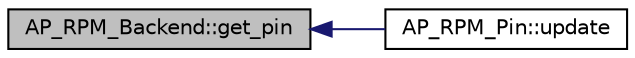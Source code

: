 digraph "AP_RPM_Backend::get_pin"
{
 // INTERACTIVE_SVG=YES
  edge [fontname="Helvetica",fontsize="10",labelfontname="Helvetica",labelfontsize="10"];
  node [fontname="Helvetica",fontsize="10",shape=record];
  rankdir="LR";
  Node1 [label="AP_RPM_Backend::get_pin",height=0.2,width=0.4,color="black", fillcolor="grey75", style="filled", fontcolor="black"];
  Node1 -> Node2 [dir="back",color="midnightblue",fontsize="10",style="solid",fontname="Helvetica"];
  Node2 [label="AP_RPM_Pin::update",height=0.2,width=0.4,color="black", fillcolor="white", style="filled",URL="$classAP__RPM__Pin.html#acb3793e46dca88cf933ce51d9568c59b"];
}

